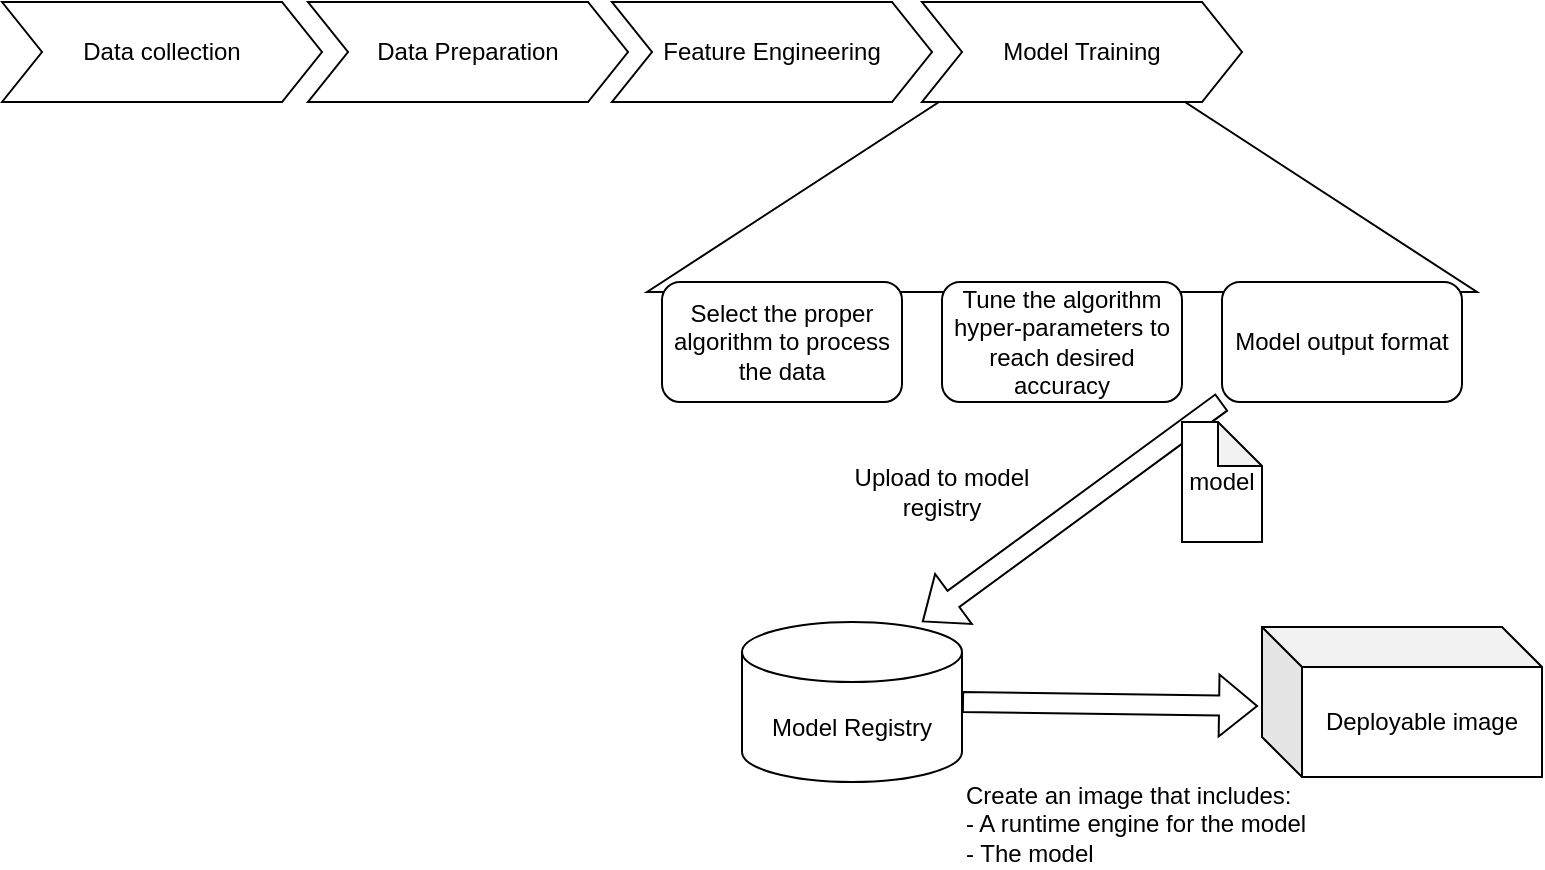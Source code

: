 <mxfile compressed="true" version="22.0.3" type="device"><diagram id="31b32b95-0358-9bc7-6ba0-a27c054ed1a7" name="Page-1"><mxGraphModel dx="1482" dy="793" grid="1" gridSize="10" guides="1" tooltips="1" connect="1" arrows="1" fold="1" page="1" pageScale="1" pageWidth="827" pageHeight="1169" background="none" math="0" shadow="0"><root><mxCell id="0"/><mxCell id="1" parent="0"/><mxCell id="S7gIna2vMKpqeZOeJS4_-16" value="" style="triangle;whiteSpace=wrap;html=1;rotation=-90;" vertex="1" parent="1"><mxGeometry x="491.5" y="-90" width="135" height="415" as="geometry"/></mxCell><mxCell id="S7gIna2vMKpqeZOeJS4_-6" value="Data collection" style="shape=step;perimeter=stepPerimeter;whiteSpace=wrap;html=1;fixedSize=1;" vertex="1" parent="1"><mxGeometry x="29" y="40" width="160" height="50" as="geometry"/></mxCell><mxCell id="S7gIna2vMKpqeZOeJS4_-7" value="Data Preparation" style="shape=step;perimeter=stepPerimeter;whiteSpace=wrap;html=1;fixedSize=1;" vertex="1" parent="1"><mxGeometry x="182" y="40" width="160" height="50" as="geometry"/></mxCell><mxCell id="S7gIna2vMKpqeZOeJS4_-8" value="Feature Engineering" style="shape=step;perimeter=stepPerimeter;whiteSpace=wrap;html=1;fixedSize=1;" vertex="1" parent="1"><mxGeometry x="334" y="40" width="160" height="50" as="geometry"/></mxCell><mxCell id="S7gIna2vMKpqeZOeJS4_-9" value="Model Training" style="shape=step;perimeter=stepPerimeter;whiteSpace=wrap;html=1;fixedSize=1;" vertex="1" parent="1"><mxGeometry x="489" y="40" width="160" height="50" as="geometry"/></mxCell><mxCell id="S7gIna2vMKpqeZOeJS4_-10" value="Select the proper algorithm to process the data" style="rounded=1;whiteSpace=wrap;html=1;" vertex="1" parent="1"><mxGeometry x="359" y="180" width="120" height="60" as="geometry"/></mxCell><mxCell id="S7gIna2vMKpqeZOeJS4_-11" value="Tune the algorithm hyper-parameters to reach desired accuracy" style="rounded=1;whiteSpace=wrap;html=1;" vertex="1" parent="1"><mxGeometry x="499" y="180" width="120" height="60" as="geometry"/></mxCell><mxCell id="S7gIna2vMKpqeZOeJS4_-12" value="Model output format" style="rounded=1;whiteSpace=wrap;html=1;" vertex="1" parent="1"><mxGeometry x="639" y="180" width="120" height="60" as="geometry"/></mxCell><mxCell id="S7gIna2vMKpqeZOeJS4_-13" value="Model Registry" style="shape=cylinder3;whiteSpace=wrap;html=1;boundedLbl=1;backgroundOutline=1;size=15;" vertex="1" parent="1"><mxGeometry x="399" y="350" width="110" height="80" as="geometry"/></mxCell><mxCell id="S7gIna2vMKpqeZOeJS4_-14" value="Deployable image" style="shape=cube;whiteSpace=wrap;html=1;boundedLbl=1;backgroundOutline=1;darkOpacity=0.05;darkOpacity2=0.1;" vertex="1" parent="1"><mxGeometry x="659" y="352.5" width="140" height="75" as="geometry"/></mxCell><mxCell id="S7gIna2vMKpqeZOeJS4_-17" value="" style="shape=flexArrow;endArrow=classic;html=1;rounded=0;" edge="1" parent="1"><mxGeometry width="50" height="50" relative="1" as="geometry"><mxPoint x="639" y="240" as="sourcePoint"/><mxPoint x="489" y="350" as="targetPoint"/></mxGeometry></mxCell><mxCell id="S7gIna2vMKpqeZOeJS4_-18" value="Upload to model registry" style="text;html=1;strokeColor=none;fillColor=none;align=center;verticalAlign=middle;whiteSpace=wrap;rounded=0;" vertex="1" parent="1"><mxGeometry x="449" y="270" width="100" height="30" as="geometry"/></mxCell><mxCell id="S7gIna2vMKpqeZOeJS4_-19" value="" style="shape=flexArrow;endArrow=classic;html=1;rounded=0;entryX=-0.014;entryY=0.527;entryDx=0;entryDy=0;entryPerimeter=0;" edge="1" parent="1" target="S7gIna2vMKpqeZOeJS4_-14"><mxGeometry width="50" height="50" relative="1" as="geometry"><mxPoint x="509" y="390" as="sourcePoint"/><mxPoint x="559" y="340" as="targetPoint"/></mxGeometry></mxCell><mxCell id="S7gIna2vMKpqeZOeJS4_-20" value="Create an image that includes:&lt;br&gt;- A runtime engine for the model&lt;br&gt;- The model" style="text;html=1;strokeColor=none;fillColor=none;align=left;verticalAlign=middle;whiteSpace=wrap;rounded=0;" vertex="1" parent="1"><mxGeometry x="509" y="430" width="190" height="42.5" as="geometry"/></mxCell><mxCell id="S7gIna2vMKpqeZOeJS4_-21" value="model" style="shape=note;whiteSpace=wrap;html=1;backgroundOutline=1;darkOpacity=0.05;size=22;" vertex="1" parent="1"><mxGeometry x="619" y="250" width="40" height="60" as="geometry"/></mxCell></root></mxGraphModel></diagram></mxfile>